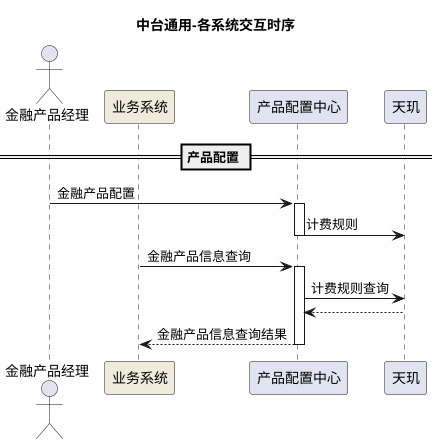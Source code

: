 @startuml



title 中台通用-各系统交互时序

actor 金融产品经理
participant 业务系统 #EEEBDC
participant 产品配置中心
participant 天玑


== 产品配置 ==

金融产品经理 -> 产品配置中心: 金融产品配置
activate 产品配置中心
产品配置中心 -> 天玑: 计费规则
deactivate 产品配置中心

业务系统 -> 产品配置中心: 金融产品信息查询
activate 产品配置中心
产品配置中心 -> 天玑: 计费规则查询
产品配置中心 <-- 天玑
业务系统 <-- 产品配置中心: 金融产品信息查询结果
deactivate 产品配置中心


@enduml